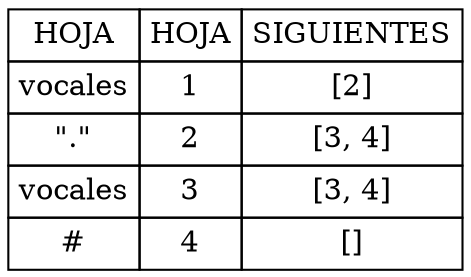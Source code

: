  digraph html {
abc [shape=none, margin=0, label=<
<TABLE BORDER="0" CELLBORDER="1" CELLSPACING="0" CELLPADDING="4"><tr><td>HOJA</td><td>HOJA</td><td>SIGUIENTES</td></tr><tr><td>vocales</td><td>1</td><td>[2]</td></tr><tr><td>"."</td><td>2</td><td>[3, 4]</td></tr><tr><td>vocales</td><td>3</td><td>[3, 4]</td></tr><tr><td>#</td><td>4</td><td>[]</td></tr></TABLE>>];
}